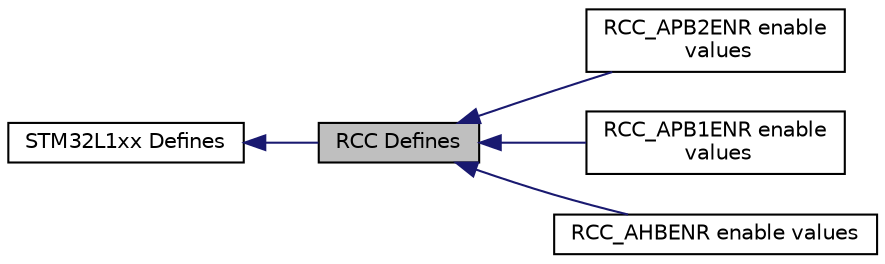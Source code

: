 digraph "RCC Defines"
{
  edge [fontname="Helvetica",fontsize="10",labelfontname="Helvetica",labelfontsize="10"];
  node [fontname="Helvetica",fontsize="10",shape=record];
  rankdir=LR;
  Node3 [label="RCC_APB2ENR enable\l values",height=0.2,width=0.4,color="black", fillcolor="white", style="filled",URL="$group__rcc__apb2enr__en.html"];
  Node4 [label="RCC_APB1ENR enable\l values",height=0.2,width=0.4,color="black", fillcolor="white", style="filled",URL="$group__rcc__apb1enr__en.html"];
  Node2 [label="RCC_AHBENR enable values",height=0.2,width=0.4,color="black", fillcolor="white", style="filled",URL="$group__rcc__ahbenr__en.html"];
  Node1 [label="STM32L1xx Defines",height=0.2,width=0.4,color="black", fillcolor="white", style="filled",URL="$group__STM32L1xx__defines.html",tooltip="Defined Constants and Types for the STM32L1xx series."];
  Node0 [label="RCC Defines",height=0.2,width=0.4,color="black", fillcolor="grey75", style="filled" fontcolor="black"];
  Node1->Node0 [shape=plaintext, color="midnightblue", dir="back", style="solid"];
  Node0->Node2 [shape=plaintext, color="midnightblue", dir="back", style="solid"];
  Node0->Node3 [shape=plaintext, color="midnightblue", dir="back", style="solid"];
  Node0->Node4 [shape=plaintext, color="midnightblue", dir="back", style="solid"];
}
